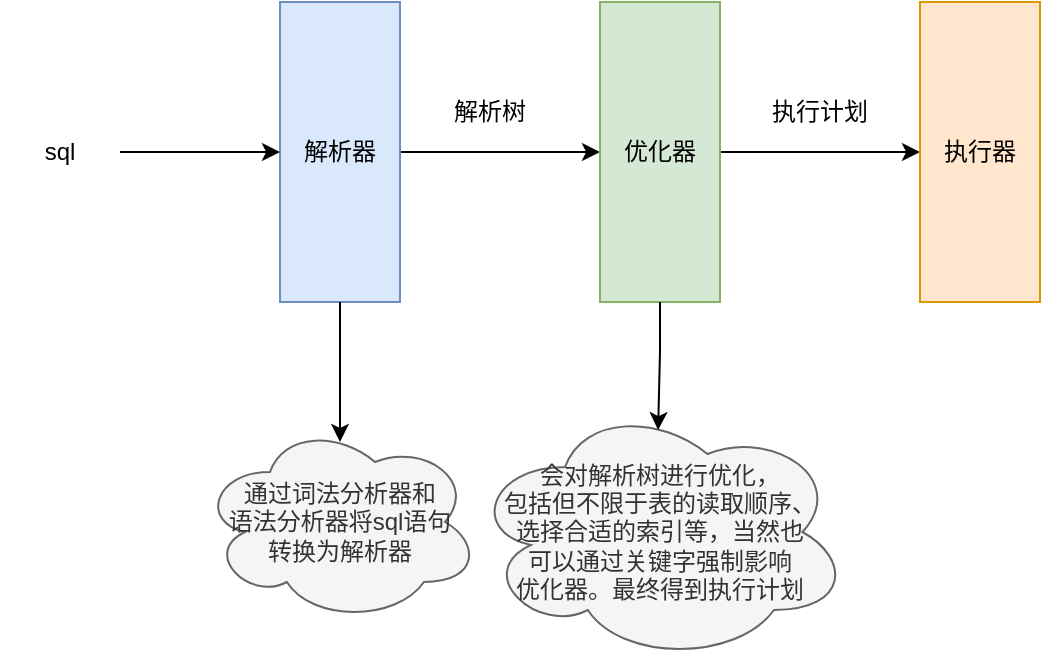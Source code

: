 <mxfile version="24.8.4">
  <diagram name="第 1 页" id="tYQfedkqKxeU29N3HBKW">
    <mxGraphModel dx="1242" dy="785" grid="1" gridSize="10" guides="1" tooltips="1" connect="1" arrows="1" fold="1" page="1" pageScale="1" pageWidth="827" pageHeight="1169" math="0" shadow="0">
      <root>
        <mxCell id="0" />
        <mxCell id="1" parent="0" />
        <mxCell id="q8sWcmYNIx5LlEF0eHOc-5" style="edgeStyle=orthogonalEdgeStyle;rounded=0;orthogonalLoop=1;jettySize=auto;html=1;exitX=1;exitY=0.5;exitDx=0;exitDy=0;entryX=0;entryY=0.5;entryDx=0;entryDy=0;" edge="1" parent="1" source="q8sWcmYNIx5LlEF0eHOc-1" target="q8sWcmYNIx5LlEF0eHOc-2">
          <mxGeometry relative="1" as="geometry" />
        </mxCell>
        <mxCell id="q8sWcmYNIx5LlEF0eHOc-1" value="&lt;div&gt;&lt;br&gt;&lt;/div&gt;解析器&lt;div&gt;&lt;br&gt;&lt;/div&gt;" style="rounded=0;whiteSpace=wrap;html=1;fillColor=#dae8fc;strokeColor=#6c8ebf;" vertex="1" parent="1">
          <mxGeometry x="190" y="210" width="60" height="150" as="geometry" />
        </mxCell>
        <mxCell id="q8sWcmYNIx5LlEF0eHOc-7" style="edgeStyle=orthogonalEdgeStyle;rounded=0;orthogonalLoop=1;jettySize=auto;html=1;" edge="1" parent="1" source="q8sWcmYNIx5LlEF0eHOc-2" target="q8sWcmYNIx5LlEF0eHOc-6">
          <mxGeometry relative="1" as="geometry" />
        </mxCell>
        <mxCell id="q8sWcmYNIx5LlEF0eHOc-2" value="优化器" style="rounded=0;whiteSpace=wrap;html=1;fillColor=#d5e8d4;strokeColor=#82b366;" vertex="1" parent="1">
          <mxGeometry x="350" y="210" width="60" height="150" as="geometry" />
        </mxCell>
        <mxCell id="q8sWcmYNIx5LlEF0eHOc-4" style="edgeStyle=orthogonalEdgeStyle;rounded=0;orthogonalLoop=1;jettySize=auto;html=1;entryX=0;entryY=0.5;entryDx=0;entryDy=0;" edge="1" parent="1" source="q8sWcmYNIx5LlEF0eHOc-3" target="q8sWcmYNIx5LlEF0eHOc-1">
          <mxGeometry relative="1" as="geometry" />
        </mxCell>
        <mxCell id="q8sWcmYNIx5LlEF0eHOc-3" value="sql" style="text;html=1;align=center;verticalAlign=middle;whiteSpace=wrap;rounded=0;" vertex="1" parent="1">
          <mxGeometry x="50" y="270" width="60" height="30" as="geometry" />
        </mxCell>
        <mxCell id="q8sWcmYNIx5LlEF0eHOc-6" value="执行器" style="rounded=0;whiteSpace=wrap;html=1;fillColor=#ffe6cc;strokeColor=#d79b00;" vertex="1" parent="1">
          <mxGeometry x="510" y="210" width="60" height="150" as="geometry" />
        </mxCell>
        <mxCell id="q8sWcmYNIx5LlEF0eHOc-8" value="解析树" style="text;html=1;align=center;verticalAlign=middle;whiteSpace=wrap;rounded=0;" vertex="1" parent="1">
          <mxGeometry x="260" y="240" width="70" height="50" as="geometry" />
        </mxCell>
        <mxCell id="q8sWcmYNIx5LlEF0eHOc-9" value="执行计划" style="text;html=1;align=center;verticalAlign=middle;whiteSpace=wrap;rounded=0;" vertex="1" parent="1">
          <mxGeometry x="430" y="250" width="60" height="30" as="geometry" />
        </mxCell>
        <mxCell id="q8sWcmYNIx5LlEF0eHOc-10" value="通过词法分析器和&lt;div&gt;语法分析器将sql语句&lt;/div&gt;&lt;div&gt;转换为解析器&lt;/div&gt;" style="ellipse;shape=cloud;whiteSpace=wrap;html=1;fillColor=#f5f5f5;fontColor=#333333;strokeColor=#666666;" vertex="1" parent="1">
          <mxGeometry x="150" y="420" width="140" height="100" as="geometry" />
        </mxCell>
        <mxCell id="q8sWcmYNIx5LlEF0eHOc-12" style="edgeStyle=orthogonalEdgeStyle;rounded=0;orthogonalLoop=1;jettySize=auto;html=1;entryX=0.5;entryY=0.1;entryDx=0;entryDy=0;entryPerimeter=0;" edge="1" parent="1" source="q8sWcmYNIx5LlEF0eHOc-1" target="q8sWcmYNIx5LlEF0eHOc-10">
          <mxGeometry relative="1" as="geometry" />
        </mxCell>
        <mxCell id="q8sWcmYNIx5LlEF0eHOc-13" value="会对解析树进行优化，&lt;div&gt;包括但不限于表的读取顺序、&lt;/div&gt;&lt;div&gt;选择合适的索引等，当然也&lt;/div&gt;&lt;div&gt;可以通过关键字强制影响&lt;/div&gt;&lt;div&gt;优化器。最终得到执行计划&lt;/div&gt;" style="ellipse;shape=cloud;whiteSpace=wrap;html=1;fillColor=#f5f5f5;fontColor=#333333;strokeColor=#666666;" vertex="1" parent="1">
          <mxGeometry x="285" y="410" width="190" height="130" as="geometry" />
        </mxCell>
        <mxCell id="q8sWcmYNIx5LlEF0eHOc-14" style="edgeStyle=orthogonalEdgeStyle;rounded=0;orthogonalLoop=1;jettySize=auto;html=1;entryX=0.495;entryY=0.108;entryDx=0;entryDy=0;entryPerimeter=0;" edge="1" parent="1" source="q8sWcmYNIx5LlEF0eHOc-2" target="q8sWcmYNIx5LlEF0eHOc-13">
          <mxGeometry relative="1" as="geometry" />
        </mxCell>
      </root>
    </mxGraphModel>
  </diagram>
</mxfile>
